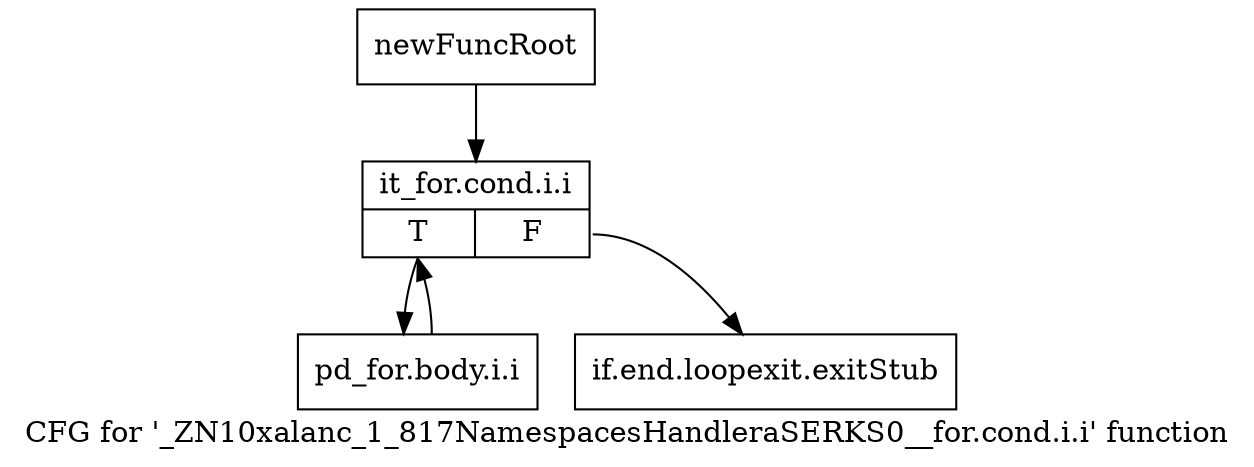 digraph "CFG for '_ZN10xalanc_1_817NamespacesHandleraSERKS0__for.cond.i.i' function" {
	label="CFG for '_ZN10xalanc_1_817NamespacesHandleraSERKS0__for.cond.i.i' function";

	Node0x9f65cb0 [shape=record,label="{newFuncRoot}"];
	Node0x9f65cb0 -> Node0x9f65d50;
	Node0x9f65d00 [shape=record,label="{if.end.loopexit.exitStub}"];
	Node0x9f65d50 [shape=record,label="{it_for.cond.i.i|{<s0>T|<s1>F}}"];
	Node0x9f65d50:s0 -> Node0x9f65da0;
	Node0x9f65d50:s1 -> Node0x9f65d00;
	Node0x9f65da0 [shape=record,label="{pd_for.body.i.i}"];
	Node0x9f65da0 -> Node0x9f65d50;
}
